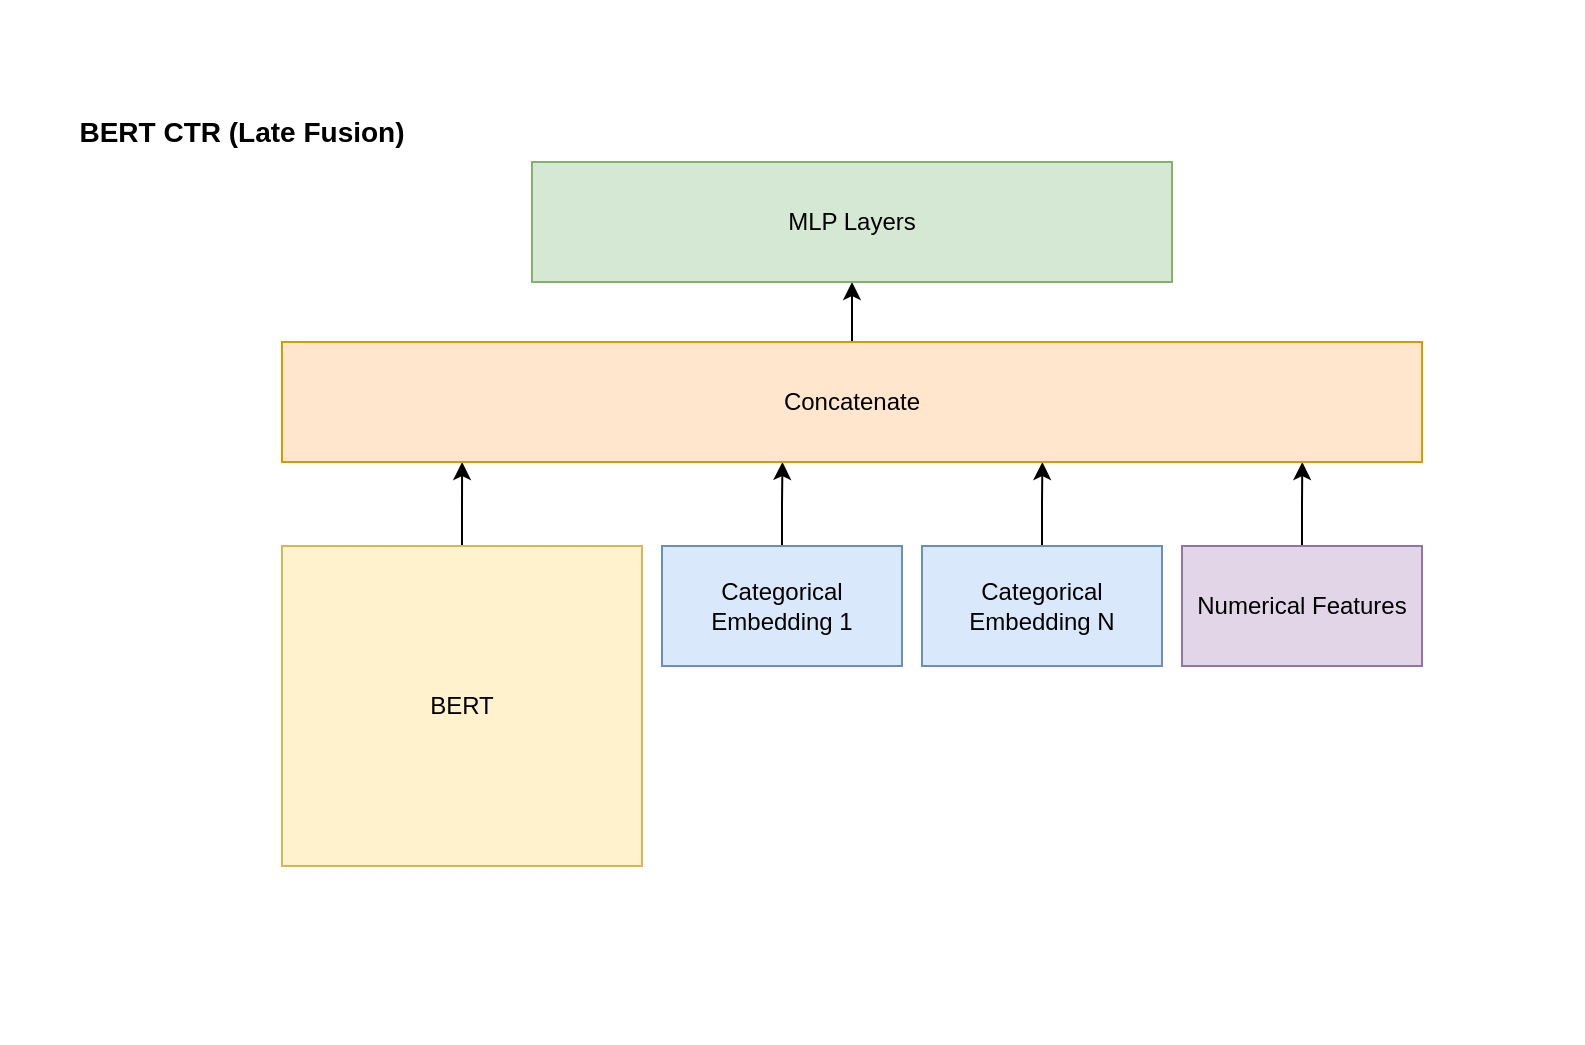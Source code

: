 <mxfile version="21.7.4" type="device">
  <diagram name="Page-1" id="YdnqE3vQZr19mdjKUtSG">
    <mxGraphModel dx="964" dy="654" grid="1" gridSize="10" guides="1" tooltips="1" connect="1" arrows="1" fold="1" page="1" pageScale="1" pageWidth="850" pageHeight="1100" math="0" shadow="0">
      <root>
        <mxCell id="0" />
        <mxCell id="1" parent="0" />
        <mxCell id="qMVNlz5nmJefJK2W89vA-32" value="" style="rounded=0;whiteSpace=wrap;html=1;strokeColor=#ffffff;" vertex="1" parent="1">
          <mxGeometry x="30" y="30" width="790" height="520" as="geometry" />
        </mxCell>
        <mxCell id="qMVNlz5nmJefJK2W89vA-22" style="edgeStyle=orthogonalEdgeStyle;rounded=0;orthogonalLoop=1;jettySize=auto;html=1;exitX=0.5;exitY=0;exitDx=0;exitDy=0;entryX=0.158;entryY=1;entryDx=0;entryDy=0;entryPerimeter=0;" edge="1" parent="1" source="qMVNlz5nmJefJK2W89vA-5" target="qMVNlz5nmJefJK2W89vA-9">
          <mxGeometry relative="1" as="geometry" />
        </mxCell>
        <mxCell id="qMVNlz5nmJefJK2W89vA-5" value="BERT" style="rounded=0;whiteSpace=wrap;html=1;fillColor=#fff2cc;strokeColor=#d6b656;" vertex="1" parent="1">
          <mxGeometry x="170" y="302" width="180" height="160" as="geometry" />
        </mxCell>
        <mxCell id="qMVNlz5nmJefJK2W89vA-31" style="edgeStyle=orthogonalEdgeStyle;rounded=0;orthogonalLoop=1;jettySize=auto;html=1;exitX=0.5;exitY=0;exitDx=0;exitDy=0;entryX=0.895;entryY=1;entryDx=0;entryDy=0;entryPerimeter=0;" edge="1" parent="1" source="qMVNlz5nmJefJK2W89vA-6" target="qMVNlz5nmJefJK2W89vA-9">
          <mxGeometry relative="1" as="geometry" />
        </mxCell>
        <mxCell id="qMVNlz5nmJefJK2W89vA-6" value="Numerical Features" style="rounded=0;whiteSpace=wrap;html=1;fillColor=#e1d5e7;strokeColor=#9673a6;" vertex="1" parent="1">
          <mxGeometry x="620" y="302" width="120" height="60" as="geometry" />
        </mxCell>
        <mxCell id="qMVNlz5nmJefJK2W89vA-29" style="edgeStyle=orthogonalEdgeStyle;rounded=0;orthogonalLoop=1;jettySize=auto;html=1;exitX=0.5;exitY=0;exitDx=0;exitDy=0;entryX=0.439;entryY=1;entryDx=0;entryDy=0;entryPerimeter=0;" edge="1" parent="1" source="qMVNlz5nmJefJK2W89vA-7" target="qMVNlz5nmJefJK2W89vA-9">
          <mxGeometry relative="1" as="geometry" />
        </mxCell>
        <mxCell id="qMVNlz5nmJefJK2W89vA-7" value="Categorical Embedding 1" style="rounded=0;whiteSpace=wrap;html=1;fillColor=#dae8fc;strokeColor=#6c8ebf;" vertex="1" parent="1">
          <mxGeometry x="360" y="302" width="120" height="60" as="geometry" />
        </mxCell>
        <mxCell id="qMVNlz5nmJefJK2W89vA-30" style="edgeStyle=orthogonalEdgeStyle;rounded=0;orthogonalLoop=1;jettySize=auto;html=1;exitX=0.5;exitY=0;exitDx=0;exitDy=0;entryX=0.667;entryY=1;entryDx=0;entryDy=0;entryPerimeter=0;" edge="1" parent="1" source="qMVNlz5nmJefJK2W89vA-8" target="qMVNlz5nmJefJK2W89vA-9">
          <mxGeometry relative="1" as="geometry" />
        </mxCell>
        <mxCell id="qMVNlz5nmJefJK2W89vA-8" value="Categorical Embedding N" style="rounded=0;whiteSpace=wrap;html=1;fillColor=#dae8fc;strokeColor=#6c8ebf;" vertex="1" parent="1">
          <mxGeometry x="490" y="302" width="120" height="60" as="geometry" />
        </mxCell>
        <mxCell id="qMVNlz5nmJefJK2W89vA-12" style="edgeStyle=orthogonalEdgeStyle;rounded=0;orthogonalLoop=1;jettySize=auto;html=1;exitX=0.5;exitY=0;exitDx=0;exitDy=0;" edge="1" parent="1" source="qMVNlz5nmJefJK2W89vA-9" target="qMVNlz5nmJefJK2W89vA-10">
          <mxGeometry relative="1" as="geometry" />
        </mxCell>
        <mxCell id="qMVNlz5nmJefJK2W89vA-9" value="Concatenate" style="rounded=0;whiteSpace=wrap;html=1;fillColor=#ffe6cc;strokeColor=#d79b00;" vertex="1" parent="1">
          <mxGeometry x="170" y="200" width="570" height="60" as="geometry" />
        </mxCell>
        <mxCell id="qMVNlz5nmJefJK2W89vA-10" value="MLP Layers" style="rounded=0;whiteSpace=wrap;html=1;fillColor=#d5e8d4;strokeColor=#82b366;" vertex="1" parent="1">
          <mxGeometry x="295" y="110" width="320" height="60" as="geometry" />
        </mxCell>
        <mxCell id="qMVNlz5nmJefJK2W89vA-28" value="&lt;b&gt;&lt;font style=&quot;font-size: 14px;&quot;&gt;BERT CTR (Late Fusion)&lt;/font&gt;&lt;/b&gt;" style="text;html=1;strokeColor=none;fillColor=none;align=center;verticalAlign=middle;whiteSpace=wrap;rounded=0;" vertex="1" parent="1">
          <mxGeometry x="60" y="70" width="180" height="50" as="geometry" />
        </mxCell>
      </root>
    </mxGraphModel>
  </diagram>
</mxfile>
